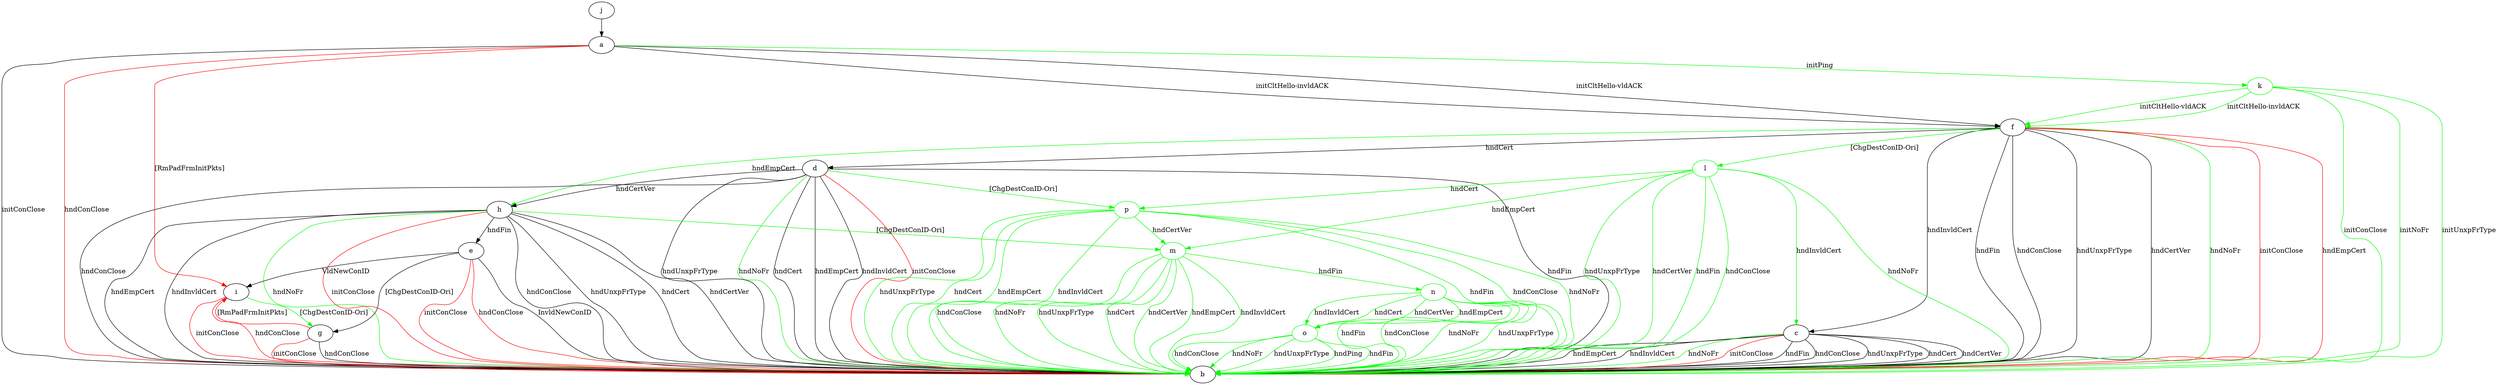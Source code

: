 digraph "" {
	a -> b	[key=0,
		label="initConClose "];
	a -> b	[key=1,
		color=red,
		label="hndConClose "];
	a -> f	[key=0,
		label="initCltHello-vldACK "];
	a -> f	[key=1,
		label="initCltHello-invldACK "];
	a -> i	[key=0,
		color=red,
		label="[RmPadFrmInitPkts] "];
	k	[color=green];
	a -> k	[key=0,
		color=green,
		label="initPing "];
	c -> b	[key=0,
		label="hndFin "];
	c -> b	[key=1,
		label="hndConClose "];
	c -> b	[key=2,
		label="hndUnxpFrType "];
	c -> b	[key=3,
		label="hndCert "];
	c -> b	[key=4,
		label="hndCertVer "];
	c -> b	[key=5,
		label="hndEmpCert "];
	c -> b	[key=6,
		label="hndInvldCert "];
	c -> b	[key=7,
		color=green,
		label="hndNoFr "];
	c -> b	[key=8,
		color=red,
		label="initConClose "];
	d -> b	[key=0,
		label="hndFin "];
	d -> b	[key=1,
		label="hndConClose "];
	d -> b	[key=2,
		label="hndUnxpFrType "];
	d -> b	[key=3,
		label="hndCert "];
	d -> b	[key=4,
		label="hndEmpCert "];
	d -> b	[key=5,
		label="hndInvldCert "];
	d -> b	[key=6,
		color=green,
		label="hndNoFr "];
	d -> b	[key=7,
		color=red,
		label="initConClose "];
	d -> h	[key=0,
		label="hndCertVer "];
	p	[color=green];
	d -> p	[key=0,
		color=green,
		label="[ChgDestConID-Ori] "];
	e -> b	[key=0,
		label="InvldNewConID "];
	e -> b	[key=1,
		color=red,
		label="initConClose "];
	e -> b	[key=2,
		color=red,
		label="hndConClose "];
	e -> g	[key=0,
		label="[ChgDestConID-Ori] "];
	e -> i	[key=0,
		label="VldNewConID "];
	f -> b	[key=0,
		label="hndFin "];
	f -> b	[key=1,
		label="hndConClose "];
	f -> b	[key=2,
		label="hndUnxpFrType "];
	f -> b	[key=3,
		label="hndCertVer "];
	f -> b	[key=4,
		color=green,
		label="hndNoFr "];
	f -> b	[key=5,
		color=red,
		label="initConClose "];
	f -> b	[key=6,
		color=red,
		label="hndEmpCert "];
	f -> c	[key=0,
		label="hndInvldCert "];
	f -> d	[key=0,
		label="hndCert "];
	f -> h	[key=0,
		color=green,
		label="hndEmpCert "];
	l	[color=green];
	f -> l	[key=0,
		color=green,
		label="[ChgDestConID-Ori] "];
	g -> b	[key=0,
		label="hndConClose "];
	g -> b	[key=1,
		color=red,
		label="initConClose "];
	g -> i	[key=0,
		color=red,
		label="[RmPadFrmInitPkts] "];
	h -> b	[key=0,
		label="hndConClose "];
	h -> b	[key=1,
		label="hndUnxpFrType "];
	h -> b	[key=2,
		label="hndCert "];
	h -> b	[key=3,
		label="hndCertVer "];
	h -> b	[key=4,
		label="hndEmpCert "];
	h -> b	[key=5,
		label="hndInvldCert "];
	h -> b	[key=6,
		color=green,
		label="hndNoFr "];
	h -> b	[key=7,
		color=red,
		label="initConClose "];
	h -> e	[key=0,
		label="hndFin "];
	m	[color=green];
	h -> m	[key=0,
		color=green,
		label="[ChgDestConID-Ori] "];
	i -> b	[key=0,
		color=red,
		label="initConClose "];
	i -> b	[key=1,
		color=red,
		label="hndConClose "];
	i -> g	[key=0,
		color=green,
		label="[ChgDestConID-Ori] "];
	j -> a	[key=0];
	k -> b	[key=0,
		color=green,
		label="initConClose "];
	k -> b	[key=1,
		color=green,
		label="initNoFr "];
	k -> b	[key=2,
		color=green,
		label="initUnxpFrType "];
	k -> f	[key=0,
		color=green,
		label="initCltHello-vldACK "];
	k -> f	[key=1,
		color=green,
		label="initCltHello-invldACK "];
	l -> b	[key=0,
		color=green,
		label="hndFin "];
	l -> b	[key=1,
		color=green,
		label="hndConClose "];
	l -> b	[key=2,
		color=green,
		label="hndNoFr "];
	l -> b	[key=3,
		color=green,
		label="hndUnxpFrType "];
	l -> b	[key=4,
		color=green,
		label="hndCertVer "];
	l -> c	[key=0,
		color=green,
		label="hndInvldCert "];
	l -> m	[key=0,
		color=green,
		label="hndEmpCert "];
	l -> p	[key=0,
		color=green,
		label="hndCert "];
	m -> b	[key=0,
		color=green,
		label="hndConClose "];
	m -> b	[key=1,
		color=green,
		label="hndNoFr "];
	m -> b	[key=2,
		color=green,
		label="hndUnxpFrType "];
	m -> b	[key=3,
		color=green,
		label="hndCert "];
	m -> b	[key=4,
		color=green,
		label="hndCertVer "];
	m -> b	[key=5,
		color=green,
		label="hndEmpCert "];
	m -> b	[key=6,
		color=green,
		label="hndInvldCert "];
	n	[color=green];
	m -> n	[key=0,
		color=green,
		label="hndFin "];
	n -> b	[key=0,
		color=green,
		label="hndFin "];
	n -> b	[key=1,
		color=green,
		label="hndConClose "];
	n -> b	[key=2,
		color=green,
		label="hndNoFr "];
	n -> b	[key=3,
		color=green,
		label="hndUnxpFrType "];
	o	[color=green];
	n -> o	[key=0,
		color=green,
		label="hndCert "];
	n -> o	[key=1,
		color=green,
		label="hndCertVer "];
	n -> o	[key=2,
		color=green,
		label="hndEmpCert "];
	n -> o	[key=3,
		color=green,
		label="hndInvldCert "];
	o -> b	[key=0,
		color=green,
		label="hndPing "];
	o -> b	[key=1,
		color=green,
		label="hndFin "];
	o -> b	[key=2,
		color=green,
		label="hndConClose "];
	o -> b	[key=3,
		color=green,
		label="hndNoFr "];
	o -> b	[key=4,
		color=green,
		label="hndUnxpFrType "];
	p -> b	[key=0,
		color=green,
		label="hndFin "];
	p -> b	[key=1,
		color=green,
		label="hndConClose "];
	p -> b	[key=2,
		color=green,
		label="hndNoFr "];
	p -> b	[key=3,
		color=green,
		label="hndUnxpFrType "];
	p -> b	[key=4,
		color=green,
		label="hndCert "];
	p -> b	[key=5,
		color=green,
		label="hndEmpCert "];
	p -> b	[key=6,
		color=green,
		label="hndInvldCert "];
	p -> m	[key=0,
		color=green,
		label="hndCertVer "];
}
